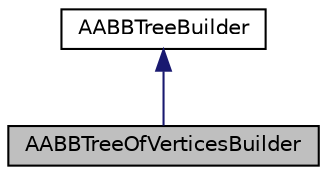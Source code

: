 digraph "AABBTreeOfVerticesBuilder"
{
  edge [fontname="Helvetica",fontsize="10",labelfontname="Helvetica",labelfontsize="10"];
  node [fontname="Helvetica",fontsize="10",shape=record];
  Node1 [label="AABBTreeOfVerticesBuilder",height=0.2,width=0.4,color="black", fillcolor="grey75", style="filled", fontcolor="black"];
  Node2 -> Node1 [dir="back",color="midnightblue",fontsize="10",style="solid",fontname="Helvetica"];
  Node2 [label="AABBTreeBuilder",height=0.2,width=0.4,color="black", fillcolor="white", style="filled",URL="$class_a_a_b_b_tree_builder.html"];
}
